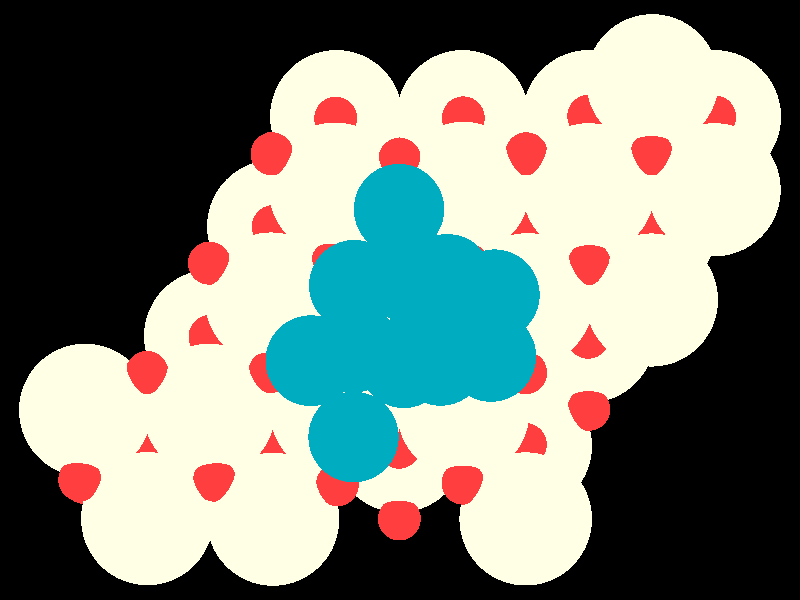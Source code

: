 #include "colors.inc"
#include "finish.inc"

global_settings {assumed_gamma 1 max_trace_level 6}
background {color White transmit 1.0}
camera {orthographic
  right -24.63*x up 18.39*y
  direction 1.00*z
  location <0,0,50.00> look_at <0,0,0>}
light_source {<  2.00,   3.00,  40.00> color White
  area_light <0.70, 0, 0>, <0, 0.70, 0>, 3, 3
  adaptive 1 jitter}

#declare simple = finish {phong 0.7}
#declare pale = finish {ambient 0.5 diffuse 0.85 roughness 0.001 specular 0.200 }
#declare intermediate = finish {ambient 0.3 diffuse 0.6 specular 0.1 roughness 0.04}
#declare vmd = finish {ambient 0.0 diffuse 0.65 phong 0.1 phong_size 40.0 specular 0.5 }
#declare jmol = finish {ambient 0.2 diffuse 0.6 specular 1 roughness 0.001 metallic}
#declare ase2 = finish {ambient 0.05 brilliance 3 diffuse 0.6 metallic specular 0.7 roughness 0.04 reflection 0.15}
#declare ase3 = finish {ambient 0.15 brilliance 2 diffuse 0.6 metallic specular 1.0 roughness 0.001 reflection 0.0}
#declare glass = finish {ambient 0.05 diffuse 0.3 specular 1.0 roughness 0.001}
#declare glass2 = finish {ambient 0.01 diffuse 0.3 specular 1.0 reflection 0.25 roughness 0.001}
#declare Rcell = 0.020;
#declare Rbond = 0.100;

#macro atom(LOC, R, COL, TRANS, FIN)
  sphere{LOC, R texture{pigment{color COL transmit TRANS} finish{FIN}}}
#end
#macro constrain(LOC, R, COL, TRANS FIN)
union{torus{R, Rcell rotate 45*z texture{pigment{color COL transmit TRANS} finish{FIN}}}
      torus{R, Rcell rotate -45*z texture{pigment{color COL transmit TRANS} finish{FIN}}}
      translate LOC}
#end

atom(< -1.96,   5.62,  -7.96>, 2.04, rgb <1.00, 1.00, 0.78>, 0.0, ase3) // #0 
atom(<  3.87,  -4.47,  -7.96>, 2.04, rgb <1.00, 1.00, 0.78>, 0.0, ase3) // #1 
atom(< -5.84,  -1.11,  -7.96>, 2.04, rgb <1.00, 1.00, 0.78>, 0.0, ase3) // #2 
atom(<  5.81,  -1.11,  -7.96>, 2.04, rgb <1.00, 1.00, 0.78>, 0.0, ase3) // #3 
atom(<  1.93,   5.62,  -7.96>, 2.04, rgb <1.00, 1.00, 0.78>, 0.0, ase3) // #4 
atom(<  7.75,   2.25,  -7.96>, 2.04, rgb <1.00, 1.00, 0.78>, 0.0, ase3) // #5 
atom(< -1.96,  -1.11,  -7.96>, 2.04, rgb <1.00, 1.00, 0.78>, 0.0, ase3) // #6 
atom(<  9.69,   5.62,  -7.96>, 2.04, rgb <1.00, 1.00, 0.78>, 0.0, ase3) // #7 
atom(<  5.81,   5.62,  -7.96>, 2.04, rgb <1.00, 1.00, 0.78>, 0.0, ase3) // #8 
atom(< -0.02,  -4.47,  -7.96>, 2.04, rgb <1.00, 1.00, 0.78>, 0.0, ase3) // #9 
atom(<  1.93,  -1.11,  -7.96>, 2.04, rgb <1.00, 1.00, 0.78>, 0.0, ase3) // #10 
atom(< -0.02,   2.25,  -7.96>, 2.04, rgb <1.00, 1.00, 0.78>, 0.0, ase3) // #11 
atom(< -7.78,  -4.47,  -7.96>, 2.04, rgb <1.00, 1.00, 0.78>, 0.0, ase3) // #12 
atom(<  3.87,   2.25,  -7.96>, 2.04, rgb <1.00, 1.00, 0.78>, 0.0, ase3) // #13 
atom(< -3.90,   2.25,  -7.96>, 2.04, rgb <1.00, 1.00, 0.78>, 0.0, ase3) // #14 
atom(< -3.90,  -4.47,  -7.96>, 2.04, rgb <1.00, 1.00, 0.78>, 0.0, ase3) // #15 
atom(< -3.91,  -6.72,  -4.84>, 2.04, rgb <1.00, 1.00, 0.78>, 0.0, ase3) // #16 
atom(<  3.93,   0.01,  -4.87>, 2.04, rgb <1.00, 1.00, 0.78>, 0.0, ase3) // #17 
atom(< -1.97,  -3.37,  -4.90>, 2.04, rgb <1.00, 1.00, 0.78>, 0.0, ase3) // #18 
atom(<  7.77,   6.72,  -4.85>, 2.04, rgb <1.00, 1.00, 0.78>, 0.0, ase3) // #19 
atom(< -0.02,   0.03,  -4.94>, 2.04, rgb <1.00, 1.00, 0.78>, 0.0, ase3) // #20 
atom(<  1.95,  -3.41,  -4.88>, 2.04, rgb <1.00, 1.00, 0.78>, 0.0, ase3) // #21 
atom(<  1.96,   3.42,  -4.86>, 2.04, rgb <1.00, 1.00, 0.78>, 0.0, ase3) // #22 
atom(<  7.75,   0.00,  -4.86>, 2.04, rgb <1.00, 1.00, 0.78>, 0.0, ase3) // #23 
atom(< -7.78,  -6.70,  -4.76>, 2.04, rgb <1.00, 1.00, 0.78>, 0.0, ase3) // #24 
atom(<  9.68,   3.38,  -4.86>, 2.04, rgb <1.00, 1.00, 0.78>, 0.0, ase3) // #25 
atom(< -5.87,  -3.38,  -4.85>, 2.04, rgb <1.00, 1.00, 0.78>, 0.0, ase3) // #26 
atom(< -9.69,  -3.38,  -4.84>, 2.04, rgb <1.00, 1.00, 0.78>, 0.0, ase3) // #27 
atom(< -3.97,   0.03,  -4.86>, 2.04, rgb <1.00, 1.00, 0.78>, 0.0, ase3) // #28 
atom(<  5.81,   3.38,  -4.87>, 2.04, rgb <1.00, 1.00, 0.78>, 0.0, ase3) // #29 
atom(< -2.00,   3.40,  -4.84>, 2.04, rgb <1.00, 1.00, 0.78>, 0.0, ase3) // #30 
atom(<  3.87,  -6.71,  -4.85>, 2.04, rgb <1.00, 1.00, 0.78>, 0.0, ase3) // #31 
atom(< -1.96,   1.13,  -8.76>, 0.66, rgb <1.00, 0.05, 0.05>, 0.0, ase3) // #32 
atom(< -7.78,  -2.23,  -8.76>, 0.66, rgb <1.00, 0.05, 0.05>, 0.0, ase3) // #33 
atom(< -0.02,   4.50,  -8.76>, 0.66, rgb <1.00, 0.05, 0.05>, 0.0, ase3) // #34 
atom(< -9.72,  -5.59,  -8.76>, 0.66, rgb <1.00, 0.05, 0.05>, 0.0, ase3) // #35 
atom(<  3.87,  -2.23,  -8.76>, 0.66, rgb <1.00, 0.05, 0.05>, 0.0, ase3) // #36 
atom(< -3.90,   4.50,  -8.76>, 0.66, rgb <1.00, 0.05, 0.05>, 0.0, ase3) // #37 
atom(<  1.93,   1.13,  -8.76>, 0.66, rgb <1.00, 0.05, 0.05>, 0.0, ase3) // #38 
atom(< -5.84,   1.13,  -8.76>, 0.66, rgb <1.00, 0.05, 0.05>, 0.0, ase3) // #39 
atom(< -5.84,  -5.59,  -8.76>, 0.66, rgb <1.00, 0.05, 0.05>, 0.0, ase3) // #40 
atom(<  7.75,   4.50,  -8.76>, 0.66, rgb <1.00, 0.05, 0.05>, 0.0, ase3) // #41 
atom(< -0.02,  -2.23,  -8.76>, 0.66, rgb <1.00, 0.05, 0.05>, 0.0, ase3) // #42 
atom(< -1.96,  -5.59,  -8.76>, 0.66, rgb <1.00, 0.05, 0.05>, 0.0, ase3) // #43 
atom(< -3.90,  -2.23,  -8.76>, 0.66, rgb <1.00, 0.05, 0.05>, 0.0, ase3) // #44 
atom(<  3.87,   4.50,  -8.76>, 0.66, rgb <1.00, 0.05, 0.05>, 0.0, ase3) // #45 
atom(<  5.81,   1.13,  -8.76>, 0.66, rgb <1.00, 0.05, 0.05>, 0.0, ase3) // #46 
atom(<  1.93,  -5.59,  -8.76>, 0.66, rgb <1.00, 0.05, 0.05>, 0.0, ase3) // #47 
atom(< -3.90,  -6.71,  -7.17>, 0.66, rgb <1.00, 0.05, 0.05>, 0.0, ase3) // #48 
atom(< -1.96,  -3.35,  -7.17>, 0.66, rgb <1.00, 0.05, 0.05>, 0.0, ase3) // #49 
atom(< -0.02,  -6.71,  -7.17>, 0.66, rgb <1.00, 0.05, 0.05>, 0.0, ase3) // #50 
atom(< -3.90,   0.01,  -7.17>, 0.66, rgb <1.00, 0.05, 0.05>, 0.0, ase3) // #51 
atom(< -0.02,   0.01,  -7.17>, 0.66, rgb <1.00, 0.05, 0.05>, 0.0, ase3) // #52 
atom(<  7.75,   0.01,  -7.17>, 0.66, rgb <1.00, 0.05, 0.05>, 0.0, ase3) // #53 
atom(<  1.93,  -3.35,  -7.17>, 0.66, rgb <1.00, 0.05, 0.05>, 0.0, ase3) // #54 
atom(< -5.84,  -3.35,  -7.17>, 0.66, rgb <1.00, 0.05, 0.05>, 0.0, ase3) // #55 
atom(<  5.81,  -3.35,  -7.17>, 0.66, rgb <1.00, 0.05, 0.05>, 0.0, ase3) // #56 
atom(< -7.78,  -6.71,  -7.17>, 0.66, rgb <1.00, 0.05, 0.05>, 0.0, ase3) // #57 
atom(<  3.87,   0.01,  -7.17>, 0.66, rgb <1.00, 0.05, 0.05>, 0.0, ase3) // #58 
atom(<  3.87,  -6.71,  -7.17>, 0.66, rgb <1.00, 0.05, 0.05>, 0.0, ase3) // #59 
atom(<  9.69,   3.37,  -7.17>, 0.66, rgb <1.00, 0.05, 0.05>, 0.0, ase3) // #60 
atom(<  5.81,   3.37,  -7.17>, 0.66, rgb <1.00, 0.05, 0.05>, 0.0, ase3) // #61 
atom(< -1.96,   3.37,  -7.17>, 0.66, rgb <1.00, 0.05, 0.05>, 0.0, ase3) // #62 
atom(<  1.93,   3.37,  -7.17>, 0.66, rgb <1.00, 0.05, 0.05>, 0.0, ase3) // #63 
atom(< -0.03,  -4.51,  -5.67>, 0.66, rgb <1.00, 0.05, 0.05>, 0.0, ase3) // #64 
atom(< -3.90,   2.25,  -5.66>, 0.66, rgb <1.00, 0.05, 0.05>, 0.0, ase3) // #65 
atom(<  9.69,   5.61,  -5.67>, 0.66, rgb <1.00, 0.05, 0.05>, 0.0, ase3) // #66 
atom(<  5.81,   5.63,  -5.66>, 0.66, rgb <1.00, 0.05, 0.05>, 0.0, ase3) // #67 
atom(<  7.75,   2.25,  -5.67>, 0.66, rgb <1.00, 0.05, 0.05>, 0.0, ase3) // #68 
atom(<  1.97,  -1.11,  -5.67>, 0.66, rgb <1.00, 0.05, 0.05>, 0.0, ase3) // #69 
atom(< -1.98,   5.57,  -5.62>, 0.66, rgb <1.00, 0.05, 0.05>, 0.0, ase3) // #70 
atom(< -5.85,  -1.12,  -5.67>, 0.66, rgb <1.00, 0.05, 0.05>, 0.0, ase3) // #71 
atom(< -1.99,  -1.08,  -5.66>, 0.66, rgb <1.00, 0.05, 0.05>, 0.0, ase3) // #72 
atom(< -0.04,   2.24,  -5.66>, 0.66, rgb <1.00, 0.05, 0.05>, 0.0, ase3) // #73 
atom(<  5.79,  -1.14,  -5.65>, 0.66, rgb <1.00, 0.05, 0.05>, 0.0, ase3) // #74 
atom(< -3.86,  -4.46,  -5.66>, 0.66, rgb <1.00, 0.05, 0.05>, 0.0, ase3) // #75 
atom(<  3.89,   2.26,  -5.67>, 0.66, rgb <1.00, 0.05, 0.05>, 0.0, ase3) // #76 
atom(<  1.95,   5.58,  -5.63>, 0.66, rgb <1.00, 0.05, 0.05>, 0.0, ase3) // #77 
atom(< -7.78,  -4.43,  -5.64>, 0.66, rgb <1.00, 0.05, 0.05>, 0.0, ase3) // #78 
atom(<  3.86,  -4.43,  -5.67>, 0.66, rgb <1.00, 0.05, 0.05>, 0.0, ase3) // #79 
atom(< -0.01,   4.31,  -3.82>, 0.66, rgb <1.00, 0.05, 0.05>, 0.0, ase3) // #80 
atom(<  7.75,   4.48,  -4.09>, 0.66, rgb <1.00, 0.05, 0.05>, 0.0, ase3) // #81 
atom(<  3.89,   4.48,  -4.06>, 0.66, rgb <1.00, 0.05, 0.05>, 0.0, ase3) // #82 
atom(< -9.86,  -5.51,  -4.04>, 0.66, rgb <1.00, 0.05, 0.05>, 0.0, ase3) // #83 
atom(< -2.08,   1.15,  -4.00>, 0.66, rgb <1.00, 0.05, 0.05>, 0.0, ase3) // #84 
atom(< -4.00,  -2.19,  -3.97>, 0.66, rgb <1.00, 0.05, 0.05>, 0.0, ase3) // #85 
atom(< -5.71,  -5.52,  -4.04>, 0.66, rgb <1.00, 0.05, 0.05>, 0.0, ase3) // #86 
atom(< -7.79,  -2.22,  -4.06>, 0.66, rgb <1.00, 0.05, 0.05>, 0.0, ase3) // #87 
atom(<  2.03,   1.15,  -4.17>, 0.66, rgb <1.00, 0.05, 0.05>, 0.0, ase3) // #88 
atom(<  0.01,  -2.24,  -4.27>, 0.66, rgb <1.00, 0.05, 0.05>, 0.0, ase3) // #89 
atom(< -1.93,  -5.66,  -3.91>, 0.66, rgb <1.00, 0.05, 0.05>, 0.0, ase3) // #90 
atom(< -5.87,   1.13,  -4.09>, 0.66, rgb <1.00, 0.05, 0.05>, 0.0, ase3) // #91 
atom(<  5.83,   1.12,  -4.09>, 0.66, rgb <1.00, 0.05, 0.05>, 0.0, ase3) // #92 
atom(<  3.87,  -2.23,  -3.90>, 0.66, rgb <1.00, 0.05, 0.05>, 0.0, ase3) // #93 
atom(<  1.94,  -5.61,  -4.09>, 0.66, rgb <1.00, 0.05, 0.05>, 0.0, ase3) // #94 
atom(< -3.94,   4.48,  -4.06>, 0.66, rgb <1.00, 0.05, 0.05>, 0.0, ase3) // #95 
atom(<  0.12,  -1.92,  -2.29>, 1.39, rgb <0.00, 0.41, 0.52>, 0.0, ase3) // #96 
atom(<  1.46,   0.63,  -2.33>, 1.39, rgb <0.00, 0.41, 0.52>, 0.0, ase3) // #97 
atom(<  0.23,   0.72,  -0.11>, 1.39, rgb <0.00, 0.41, 0.52>, 0.0, ase3) // #98 
atom(< -1.41,   0.45,  -2.20>, 1.39, rgb <0.00, 0.41, 0.52>, 0.0, ase3) // #99 
atom(<  2.80,  -1.73,  -2.19>, 1.39, rgb <0.00, 0.41, 0.52>, 0.0, ase3) // #100 
atom(<  1.25,  -1.85,   0.00>, 1.39, rgb <0.00, 0.41, 0.52>, 0.0, ase3) // #101 
atom(< -0.03,   2.78,  -2.29>, 1.39, rgb <0.00, 0.41, 0.52>, 0.0, ase3) // #102 
atom(< -2.75,  -1.86,  -2.33>, 1.39, rgb <0.00, 0.41, 0.52>, 0.0, ase3) // #103 
atom(< -1.44,  -1.45,  -0.15>, 1.39, rgb <0.00, 0.41, 0.52>, 0.0, ase3) // #104 
atom(< -1.43,  -4.20,  -2.34>, 1.39, rgb <0.00, 0.41, 0.52>, 0.0, ase3) // #105 
atom(<  2.91,   0.16,  -0.17>, 1.39, rgb <0.00, 0.41, 0.52>, 0.0, ase3) // #106 
